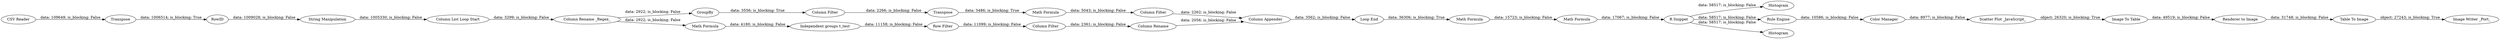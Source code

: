 digraph {
	"-3530260009888422330_34" [label="Math Formula"]
	"-3530260009888422330_32" [label="Column Appender"]
	"-3530260009888422330_8" [label="Independent groups t_test"]
	"-3530260009888422330_20" [label="Row Filter"]
	"-3530260009888422330_3" [label="CSV Reader"]
	"-3530260009888422330_26" [label=GroupBy]
	"-3530260009888422330_30" [label="Math Formula"]
	"-3530260009888422330_46" [label=Histogram]
	"-3530260009888422330_19" [label="Column Filter"]
	"-3530260009888422330_9" [label=Transpose]
	"-3530260009888422330_17" [label="Column Rename _Regex_"]
	"-3530260009888422330_38" [label="R Snippet"]
	"-3530260009888422330_868" [label="Table To Image"]
	"-3530260009888422330_5" [label="Math Formula"]
	"-3530260009888422330_12" [label="Column List Loop Start"]
	"-3530260009888422330_42" [label="Rule Engine"]
	"-3530260009888422330_849" [label="Image To Table"]
	"-3530260009888422330_10" [label=RowID]
	"-3530260009888422330_869" [label="Image Writer _Port_"]
	"-3530260009888422330_11" [label="String Manipulation"]
	"-3530260009888422330_36" [label="Scatter Plot _JavaScript_"]
	"-3530260009888422330_28" [label=Transpose]
	"-3530260009888422330_31" [label="Column Filter"]
	"-3530260009888422330_40" [label="Color Manager"]
	"-3530260009888422330_43" [label="Loop End"]
	"-3530260009888422330_866" [label="Renderer to Image"]
	"-3530260009888422330_23" [label="Math Formula"]
	"-3530260009888422330_45" [label=Histogram]
	"-3530260009888422330_29" [label="Column Filter"]
	"-3530260009888422330_39" [label="Column Rename"]
	"-3530260009888422330_5" -> "-3530260009888422330_8" [label="data: 4180; is_blocking: False"]
	"-3530260009888422330_28" -> "-3530260009888422330_30" [label="data: 3486; is_blocking: True"]
	"-3530260009888422330_17" -> "-3530260009888422330_26" [label="data: 2922; is_blocking: False"]
	"-3530260009888422330_36" -> "-3530260009888422330_849" [label="object: 26320; is_blocking: True"]
	"-3530260009888422330_23" -> "-3530260009888422330_34" [label="data: 15723; is_blocking: False"]
	"-3530260009888422330_12" -> "-3530260009888422330_17" [label="data: 3299; is_blocking: False"]
	"-3530260009888422330_868" -> "-3530260009888422330_869" [label="object: 27243; is_blocking: True"]
	"-3530260009888422330_31" -> "-3530260009888422330_32" [label="data: 2262; is_blocking: False"]
	"-3530260009888422330_38" -> "-3530260009888422330_46" [label="data: 58517; is_blocking: False"]
	"-3530260009888422330_29" -> "-3530260009888422330_28" [label="data: 2266; is_blocking: False"]
	"-3530260009888422330_10" -> "-3530260009888422330_11" [label="data: 1009028; is_blocking: False"]
	"-3530260009888422330_3" -> "-3530260009888422330_9" [label="data: 109649; is_blocking: False"]
	"-3530260009888422330_8" -> "-3530260009888422330_20" [label="data: 11158; is_blocking: False"]
	"-3530260009888422330_19" -> "-3530260009888422330_39" [label="data: 2361; is_blocking: False"]
	"-3530260009888422330_42" -> "-3530260009888422330_40" [label="data: 10586; is_blocking: False"]
	"-3530260009888422330_26" -> "-3530260009888422330_29" [label="data: 3556; is_blocking: True"]
	"-3530260009888422330_39" -> "-3530260009888422330_32" [label="data: 2056; is_blocking: False"]
	"-3530260009888422330_38" -> "-3530260009888422330_42" [label="data: 58517; is_blocking: False"]
	"-3530260009888422330_866" -> "-3530260009888422330_868" [label="data: 31748; is_blocking: False"]
	"-3530260009888422330_34" -> "-3530260009888422330_38" [label="data: 17067; is_blocking: False"]
	"-3530260009888422330_30" -> "-3530260009888422330_31" [label="data: 5043; is_blocking: False"]
	"-3530260009888422330_9" -> "-3530260009888422330_10" [label="data: 1006514; is_blocking: True"]
	"-3530260009888422330_38" -> "-3530260009888422330_45" [label="data: 58517; is_blocking: False"]
	"-3530260009888422330_43" -> "-3530260009888422330_23" [label="data: 36306; is_blocking: True"]
	"-3530260009888422330_20" -> "-3530260009888422330_19" [label="data: 11099; is_blocking: False"]
	"-3530260009888422330_11" -> "-3530260009888422330_12" [label="data: 1005330; is_blocking: False"]
	"-3530260009888422330_849" -> "-3530260009888422330_866" [label="data: 49519; is_blocking: False"]
	"-3530260009888422330_17" -> "-3530260009888422330_5" [label="data: 2922; is_blocking: False"]
	"-3530260009888422330_32" -> "-3530260009888422330_43" [label="data: 3562; is_blocking: False"]
	"-3530260009888422330_40" -> "-3530260009888422330_36" [label="data: 8977; is_blocking: False"]
	rankdir=LR
}
